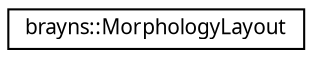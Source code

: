 digraph "Graphical Class Hierarchy"
{
  edge [fontname="Sans",fontsize="10",labelfontname="Sans",labelfontsize="10"];
  node [fontname="Sans",fontsize="10",shape=record];
  rankdir="LR";
  Node1 [label="brayns::MorphologyLayout",height=0.2,width=0.4,color="black", fillcolor="white", style="filled",URL="$structbrayns_1_1_morphology_layout.html",tooltip="Defines how morphologies should be organized in space when the layout mode is selected. "];
}
